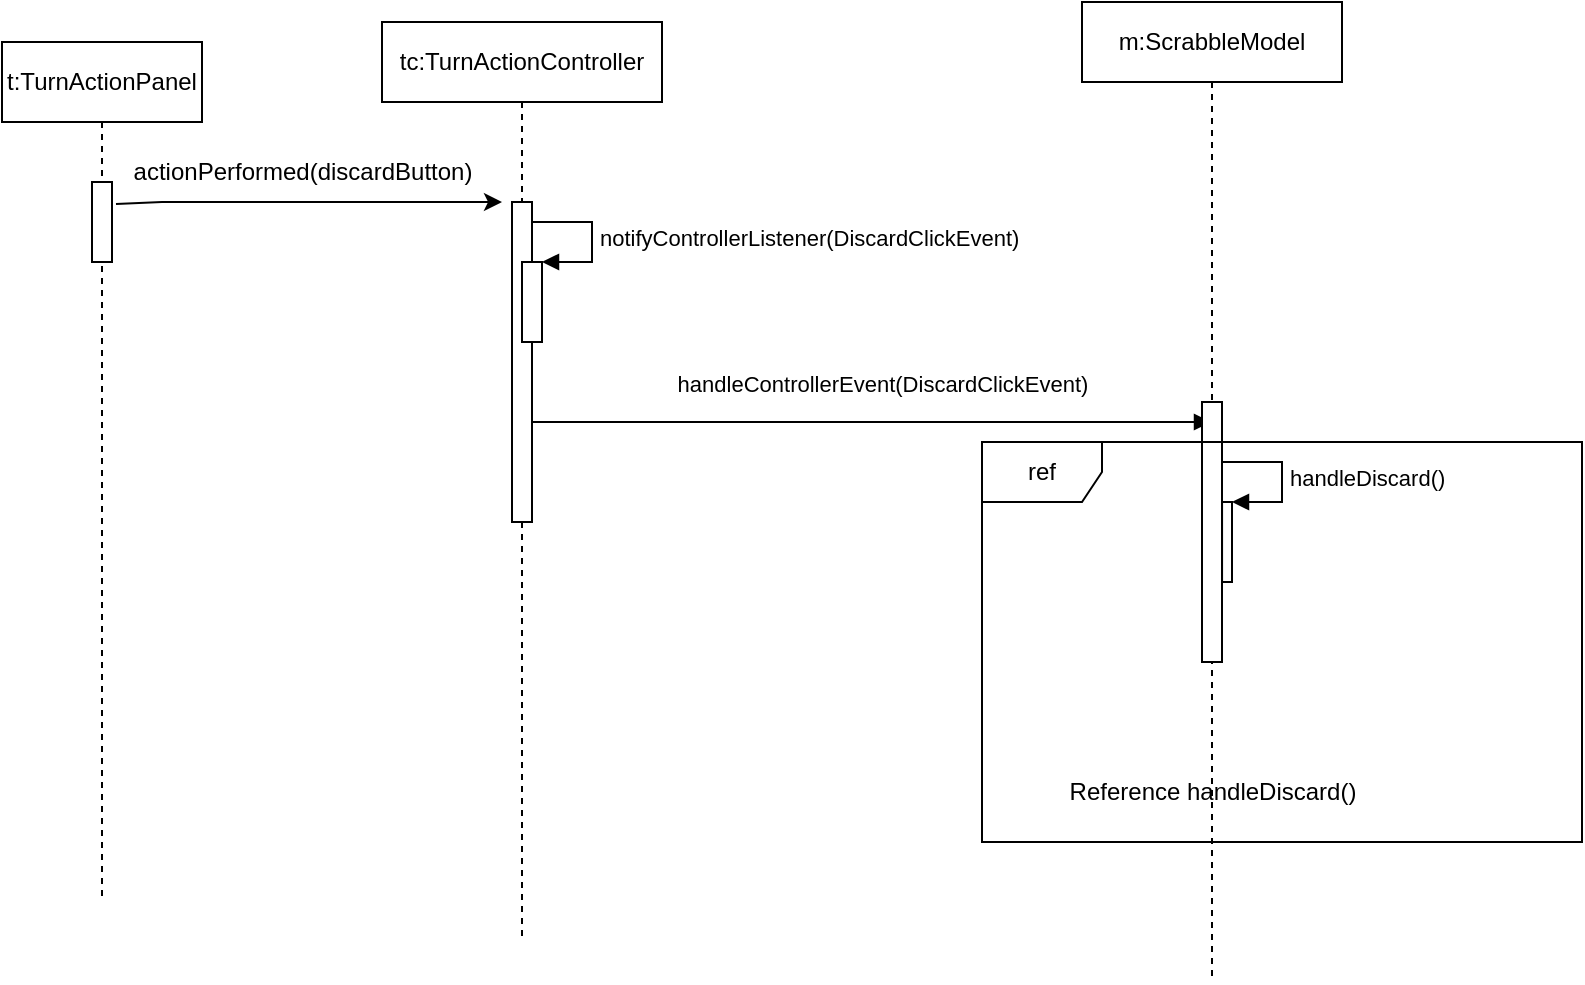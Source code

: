<mxfile version="20.5.3" type="embed"><diagram id="oc7tQXaxBNSIIKsvNLDo" name="Page-1"><mxGraphModel dx="882" dy="735" grid="1" gridSize="10" guides="1" tooltips="1" connect="1" arrows="1" fold="1" page="1" pageScale="1" pageWidth="850" pageHeight="1100" math="0" shadow="0"><root><mxCell id="0"/><mxCell id="1" parent="0"/><mxCell id="2" value="t:TurnActionPanel" style="shape=umlLifeline;perimeter=lifelinePerimeter;whiteSpace=wrap;html=1;container=1;collapsible=0;recursiveResize=0;outlineConnect=0;" vertex="1" parent="1"><mxGeometry x="50" y="190" width="100" height="430" as="geometry"/></mxCell><mxCell id="3" value="" style="html=1;points=[];perimeter=orthogonalPerimeter;" vertex="1" parent="2"><mxGeometry x="45" y="70" width="10" height="40" as="geometry"/></mxCell><mxCell id="4" value="" style="endArrow=classic;html=1;rounded=0;exitX=1.2;exitY=0.275;exitDx=0;exitDy=0;exitPerimeter=0;" edge="1" parent="2" source="3"><mxGeometry width="50" height="50" relative="1" as="geometry"><mxPoint x="70" y="80" as="sourcePoint"/><mxPoint x="250" y="80" as="targetPoint"/><Array as="points"><mxPoint x="80" y="80"/></Array></mxGeometry></mxCell><mxCell id="5" value="actionPerformed(discardButton)" style="text;html=1;align=center;verticalAlign=middle;resizable=0;points=[];autosize=1;strokeColor=none;fillColor=none;" vertex="1" parent="1"><mxGeometry x="100" y="240" width="200" height="30" as="geometry"/></mxCell><mxCell id="6" value="tc:TurnActionController" style="shape=umlLifeline;perimeter=lifelinePerimeter;whiteSpace=wrap;html=1;container=1;collapsible=0;recursiveResize=0;outlineConnect=0;" vertex="1" parent="1"><mxGeometry x="240" y="180" width="140" height="460" as="geometry"/></mxCell><mxCell id="7" value="" style="html=1;points=[];perimeter=orthogonalPerimeter;" vertex="1" parent="6"><mxGeometry x="65" y="90" width="10" height="160" as="geometry"/></mxCell><mxCell id="8" value="" style="html=1;points=[];perimeter=orthogonalPerimeter;" vertex="1" parent="6"><mxGeometry x="70" y="120" width="10" height="40" as="geometry"/></mxCell><mxCell id="9" value="notifyControllerListener(DiscardClickEvent)" style="edgeStyle=orthogonalEdgeStyle;html=1;align=left;spacingLeft=2;endArrow=block;rounded=0;entryX=1;entryY=0;" edge="1" parent="6" target="8"><mxGeometry relative="1" as="geometry"><mxPoint x="75" y="100" as="sourcePoint"/><Array as="points"><mxPoint x="105" y="100"/></Array></mxGeometry></mxCell><mxCell id="10" value="handleControllerEvent(DiscardClickEvent)" style="html=1;verticalAlign=bottom;endArrow=block;rounded=0;" edge="1" parent="6" target="11"><mxGeometry x="0.031" y="10" width="80" relative="1" as="geometry"><mxPoint x="75" y="200" as="sourcePoint"/><mxPoint x="155" y="200" as="targetPoint"/><mxPoint as="offset"/></mxGeometry></mxCell><mxCell id="11" value="m:ScrabbleModel" style="shape=umlLifeline;perimeter=lifelinePerimeter;whiteSpace=wrap;html=1;container=1;collapsible=0;recursiveResize=0;outlineConnect=0;" vertex="1" parent="1"><mxGeometry x="590" y="170" width="130" height="490" as="geometry"/></mxCell><mxCell id="12" value="" style="html=1;points=[];perimeter=orthogonalPerimeter;" vertex="1" parent="11"><mxGeometry x="60" y="200" width="10" height="130" as="geometry"/></mxCell><mxCell id="13" value="" style="html=1;points=[];perimeter=orthogonalPerimeter;" vertex="1" parent="11"><mxGeometry x="70.03" y="250" width="4.97" height="40" as="geometry"/></mxCell><mxCell id="14" value="handleDiscard()" style="edgeStyle=orthogonalEdgeStyle;html=1;align=left;spacingLeft=2;endArrow=block;rounded=0;entryX=1;entryY=0;" edge="1" parent="11" target="13"><mxGeometry relative="1" as="geometry"><mxPoint x="70.0" y="230" as="sourcePoint"/><Array as="points"><mxPoint x="100.0" y="230"/></Array></mxGeometry></mxCell><mxCell id="15" value="ref" style="shape=umlFrame;whiteSpace=wrap;html=1;" vertex="1" parent="1"><mxGeometry x="540" y="390" width="300" height="200" as="geometry"/></mxCell><mxCell id="16" value="Reference handleDiscard()" style="text;html=1;align=center;verticalAlign=middle;resizable=0;points=[];autosize=1;strokeColor=none;fillColor=none;" vertex="1" parent="1"><mxGeometry x="570" y="550" width="170" height="30" as="geometry"/></mxCell></root></mxGraphModel></diagram></mxfile>